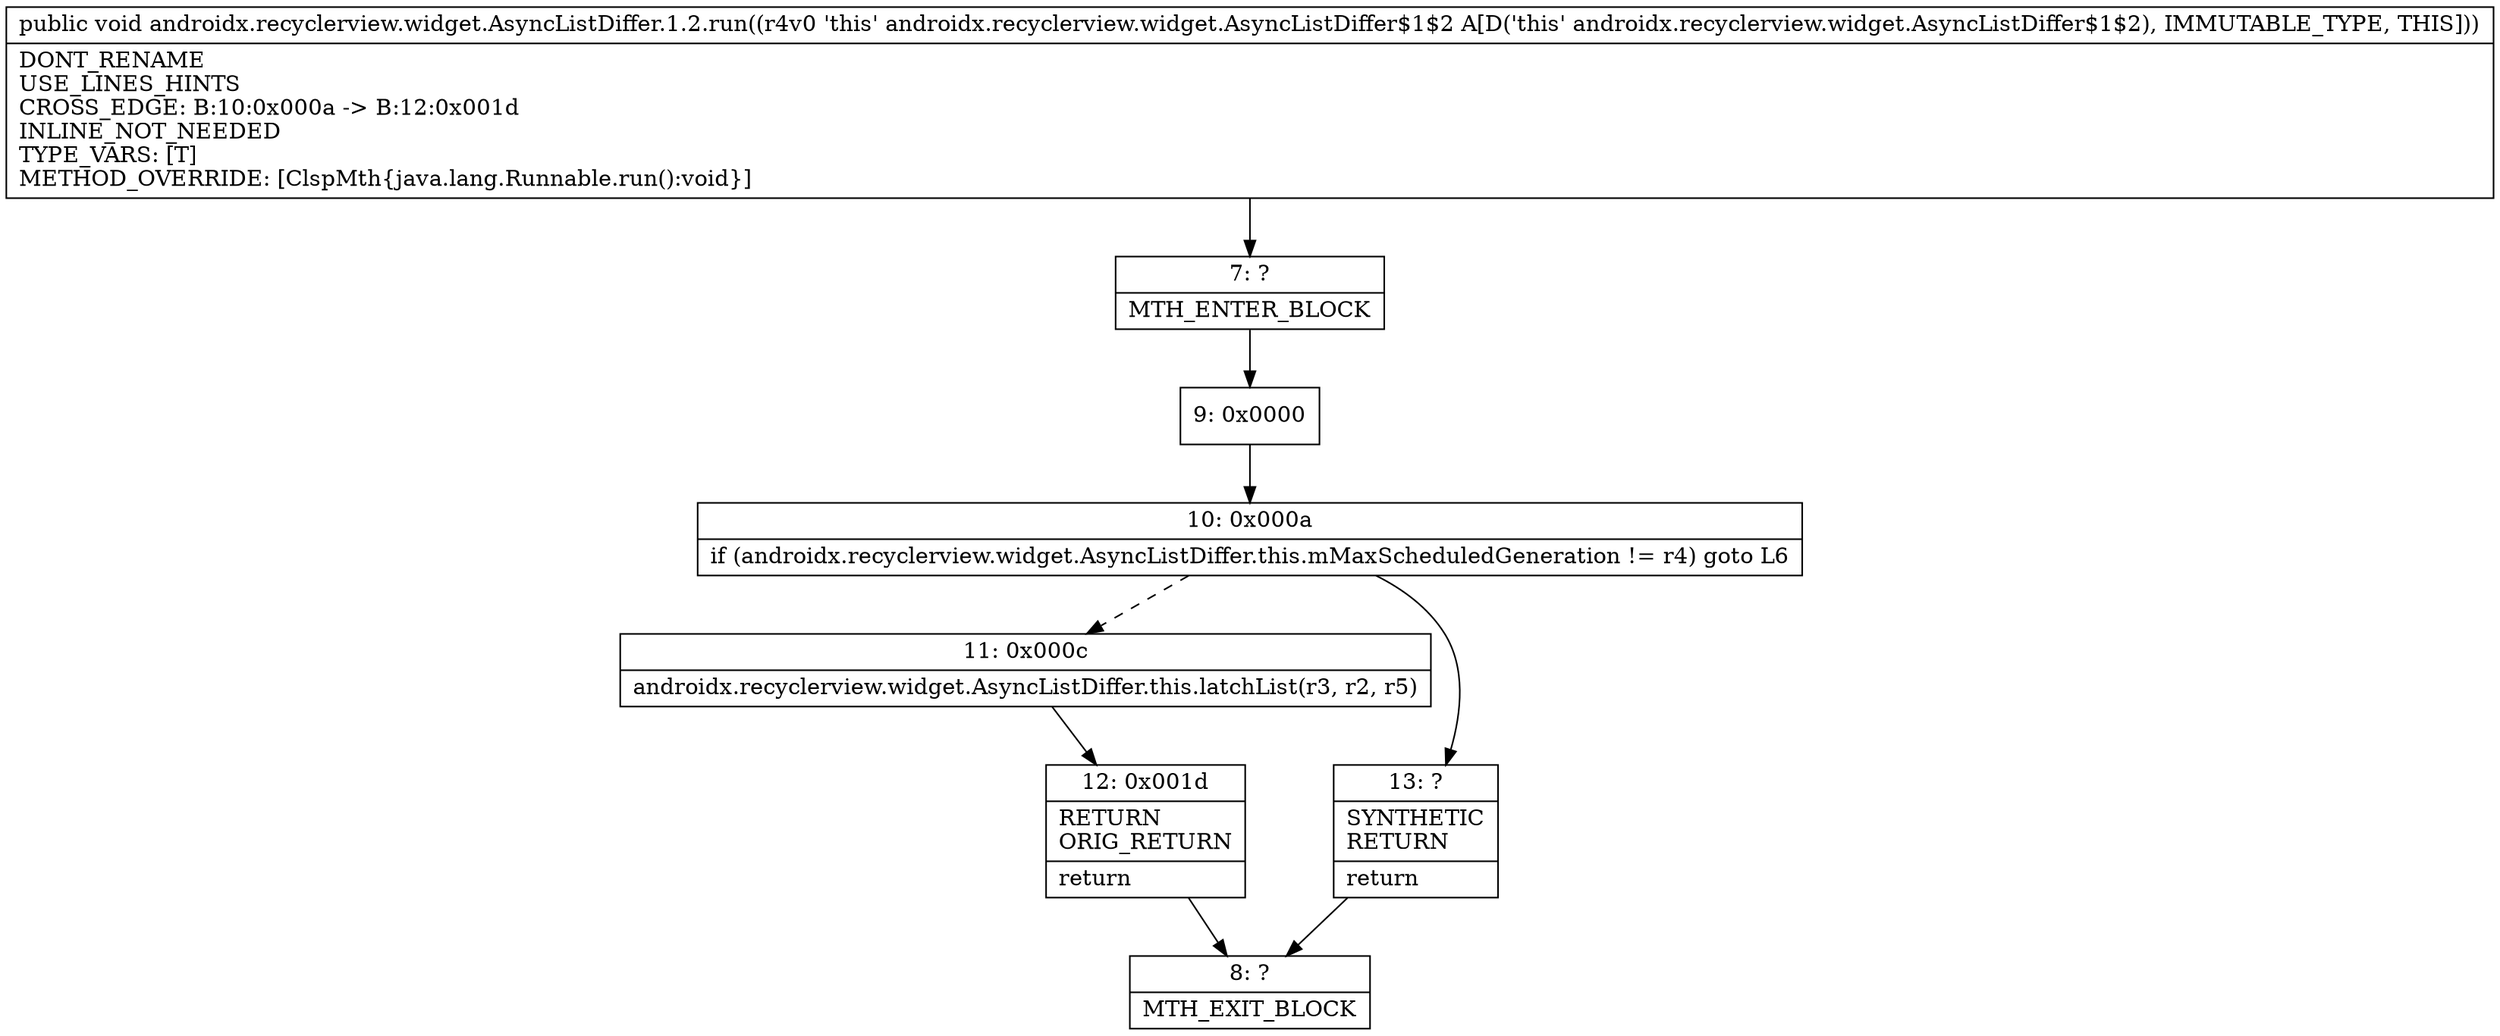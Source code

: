 digraph "CFG forandroidx.recyclerview.widget.AsyncListDiffer.1.2.run()V" {
Node_7 [shape=record,label="{7\:\ ?|MTH_ENTER_BLOCK\l}"];
Node_9 [shape=record,label="{9\:\ 0x0000}"];
Node_10 [shape=record,label="{10\:\ 0x000a|if (androidx.recyclerview.widget.AsyncListDiffer.this.mMaxScheduledGeneration != r4) goto L6\l}"];
Node_11 [shape=record,label="{11\:\ 0x000c|androidx.recyclerview.widget.AsyncListDiffer.this.latchList(r3, r2, r5)\l}"];
Node_12 [shape=record,label="{12\:\ 0x001d|RETURN\lORIG_RETURN\l|return\l}"];
Node_8 [shape=record,label="{8\:\ ?|MTH_EXIT_BLOCK\l}"];
Node_13 [shape=record,label="{13\:\ ?|SYNTHETIC\lRETURN\l|return\l}"];
MethodNode[shape=record,label="{public void androidx.recyclerview.widget.AsyncListDiffer.1.2.run((r4v0 'this' androidx.recyclerview.widget.AsyncListDiffer$1$2 A[D('this' androidx.recyclerview.widget.AsyncListDiffer$1$2), IMMUTABLE_TYPE, THIS]))  | DONT_RENAME\lUSE_LINES_HINTS\lCROSS_EDGE: B:10:0x000a \-\> B:12:0x001d\lINLINE_NOT_NEEDED\lTYPE_VARS: [T]\lMETHOD_OVERRIDE: [ClspMth\{java.lang.Runnable.run():void\}]\l}"];
MethodNode -> Node_7;Node_7 -> Node_9;
Node_9 -> Node_10;
Node_10 -> Node_11[style=dashed];
Node_10 -> Node_13;
Node_11 -> Node_12;
Node_12 -> Node_8;
Node_13 -> Node_8;
}

